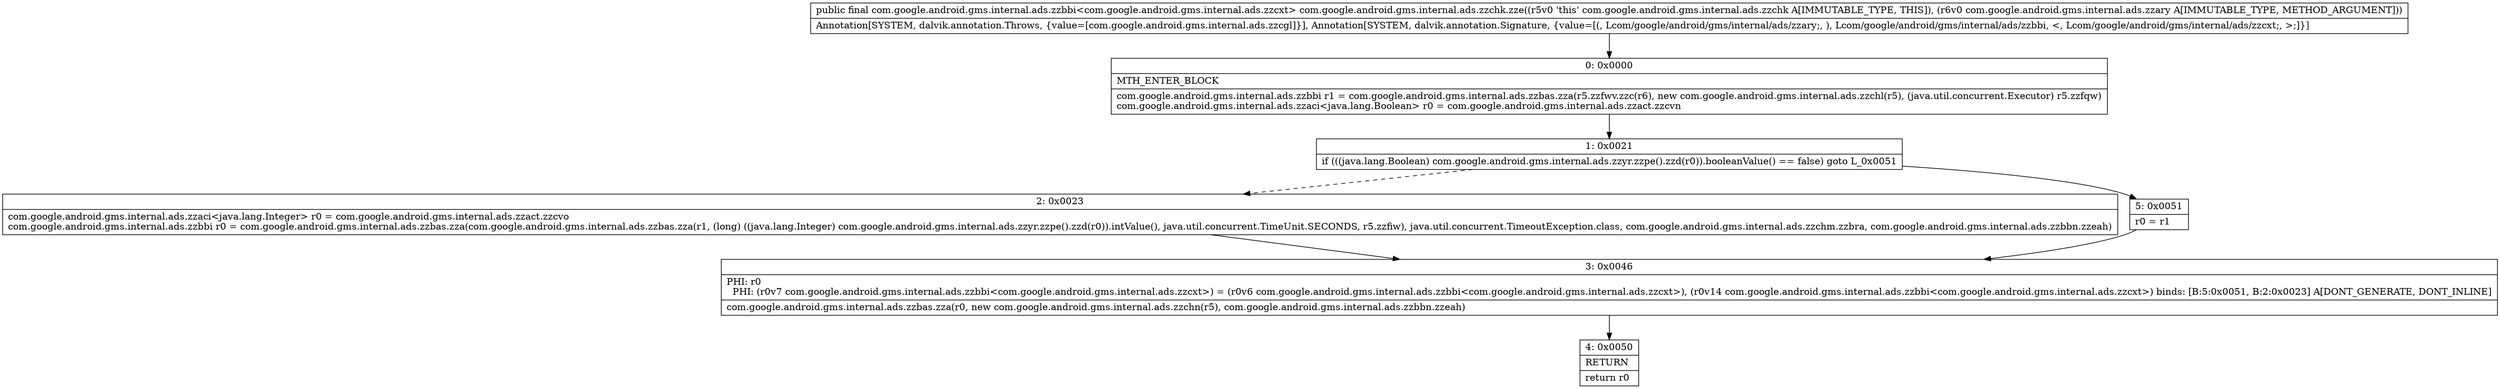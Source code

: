 digraph "CFG forcom.google.android.gms.internal.ads.zzchk.zze(Lcom\/google\/android\/gms\/internal\/ads\/zzary;)Lcom\/google\/android\/gms\/internal\/ads\/zzbbi;" {
Node_0 [shape=record,label="{0\:\ 0x0000|MTH_ENTER_BLOCK\l|com.google.android.gms.internal.ads.zzbbi r1 = com.google.android.gms.internal.ads.zzbas.zza(r5.zzfwv.zzc(r6), new com.google.android.gms.internal.ads.zzchl(r5), (java.util.concurrent.Executor) r5.zzfqw)\lcom.google.android.gms.internal.ads.zzaci\<java.lang.Boolean\> r0 = com.google.android.gms.internal.ads.zzact.zzcvn\l}"];
Node_1 [shape=record,label="{1\:\ 0x0021|if (((java.lang.Boolean) com.google.android.gms.internal.ads.zzyr.zzpe().zzd(r0)).booleanValue() == false) goto L_0x0051\l}"];
Node_2 [shape=record,label="{2\:\ 0x0023|com.google.android.gms.internal.ads.zzaci\<java.lang.Integer\> r0 = com.google.android.gms.internal.ads.zzact.zzcvo\lcom.google.android.gms.internal.ads.zzbbi r0 = com.google.android.gms.internal.ads.zzbas.zza(com.google.android.gms.internal.ads.zzbas.zza(r1, (long) ((java.lang.Integer) com.google.android.gms.internal.ads.zzyr.zzpe().zzd(r0)).intValue(), java.util.concurrent.TimeUnit.SECONDS, r5.zzfiw), java.util.concurrent.TimeoutException.class, com.google.android.gms.internal.ads.zzchm.zzbra, com.google.android.gms.internal.ads.zzbbn.zzeah)\l}"];
Node_3 [shape=record,label="{3\:\ 0x0046|PHI: r0 \l  PHI: (r0v7 com.google.android.gms.internal.ads.zzbbi\<com.google.android.gms.internal.ads.zzcxt\>) = (r0v6 com.google.android.gms.internal.ads.zzbbi\<com.google.android.gms.internal.ads.zzcxt\>), (r0v14 com.google.android.gms.internal.ads.zzbbi\<com.google.android.gms.internal.ads.zzcxt\>) binds: [B:5:0x0051, B:2:0x0023] A[DONT_GENERATE, DONT_INLINE]\l|com.google.android.gms.internal.ads.zzbas.zza(r0, new com.google.android.gms.internal.ads.zzchn(r5), com.google.android.gms.internal.ads.zzbbn.zzeah)\l}"];
Node_4 [shape=record,label="{4\:\ 0x0050|RETURN\l|return r0\l}"];
Node_5 [shape=record,label="{5\:\ 0x0051|r0 = r1\l}"];
MethodNode[shape=record,label="{public final com.google.android.gms.internal.ads.zzbbi\<com.google.android.gms.internal.ads.zzcxt\> com.google.android.gms.internal.ads.zzchk.zze((r5v0 'this' com.google.android.gms.internal.ads.zzchk A[IMMUTABLE_TYPE, THIS]), (r6v0 com.google.android.gms.internal.ads.zzary A[IMMUTABLE_TYPE, METHOD_ARGUMENT]))  | Annotation[SYSTEM, dalvik.annotation.Throws, \{value=[com.google.android.gms.internal.ads.zzcgl]\}], Annotation[SYSTEM, dalvik.annotation.Signature, \{value=[(, Lcom\/google\/android\/gms\/internal\/ads\/zzary;, ), Lcom\/google\/android\/gms\/internal\/ads\/zzbbi, \<, Lcom\/google\/android\/gms\/internal\/ads\/zzcxt;, \>;]\}]\l}"];
MethodNode -> Node_0;
Node_0 -> Node_1;
Node_1 -> Node_2[style=dashed];
Node_1 -> Node_5;
Node_2 -> Node_3;
Node_3 -> Node_4;
Node_5 -> Node_3;
}

